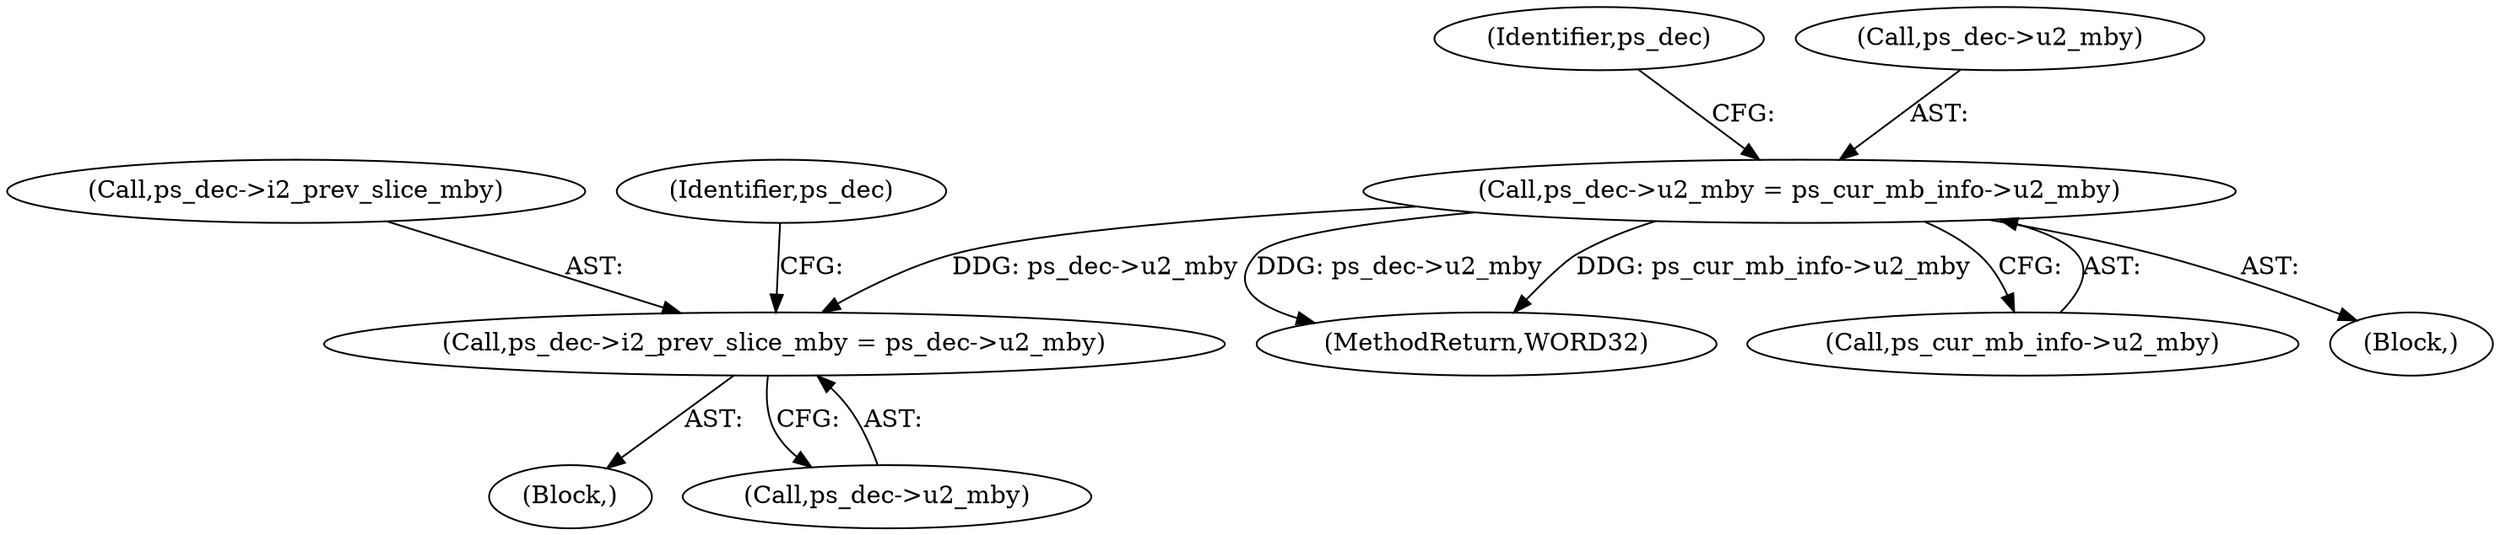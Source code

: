 digraph "0_Android_494561291a503840f385fbcd11d9bc5f4dc502b8_0@pointer" {
"1000630" [label="(Call,ps_dec->u2_mby = ps_cur_mb_info->u2_mby)"];
"1000810" [label="(Call,ps_dec->i2_prev_slice_mby = ps_dec->u2_mby)"];
"1001450" [label="(MethodReturn,WORD32)"];
"1000811" [label="(Call,ps_dec->i2_prev_slice_mby)"];
"1000634" [label="(Call,ps_cur_mb_info->u2_mby)"];
"1000639" [label="(Identifier,ps_dec)"];
"1000819" [label="(Identifier,ps_dec)"];
"1000631" [label="(Call,ps_dec->u2_mby)"];
"1000802" [label="(Block,)"];
"1000630" [label="(Call,ps_dec->u2_mby = ps_cur_mb_info->u2_mby)"];
"1000565" [label="(Block,)"];
"1000810" [label="(Call,ps_dec->i2_prev_slice_mby = ps_dec->u2_mby)"];
"1000814" [label="(Call,ps_dec->u2_mby)"];
"1000630" -> "1000565"  [label="AST: "];
"1000630" -> "1000634"  [label="CFG: "];
"1000631" -> "1000630"  [label="AST: "];
"1000634" -> "1000630"  [label="AST: "];
"1000639" -> "1000630"  [label="CFG: "];
"1000630" -> "1001450"  [label="DDG: ps_dec->u2_mby"];
"1000630" -> "1001450"  [label="DDG: ps_cur_mb_info->u2_mby"];
"1000630" -> "1000810"  [label="DDG: ps_dec->u2_mby"];
"1000810" -> "1000802"  [label="AST: "];
"1000810" -> "1000814"  [label="CFG: "];
"1000811" -> "1000810"  [label="AST: "];
"1000814" -> "1000810"  [label="AST: "];
"1000819" -> "1000810"  [label="CFG: "];
}

